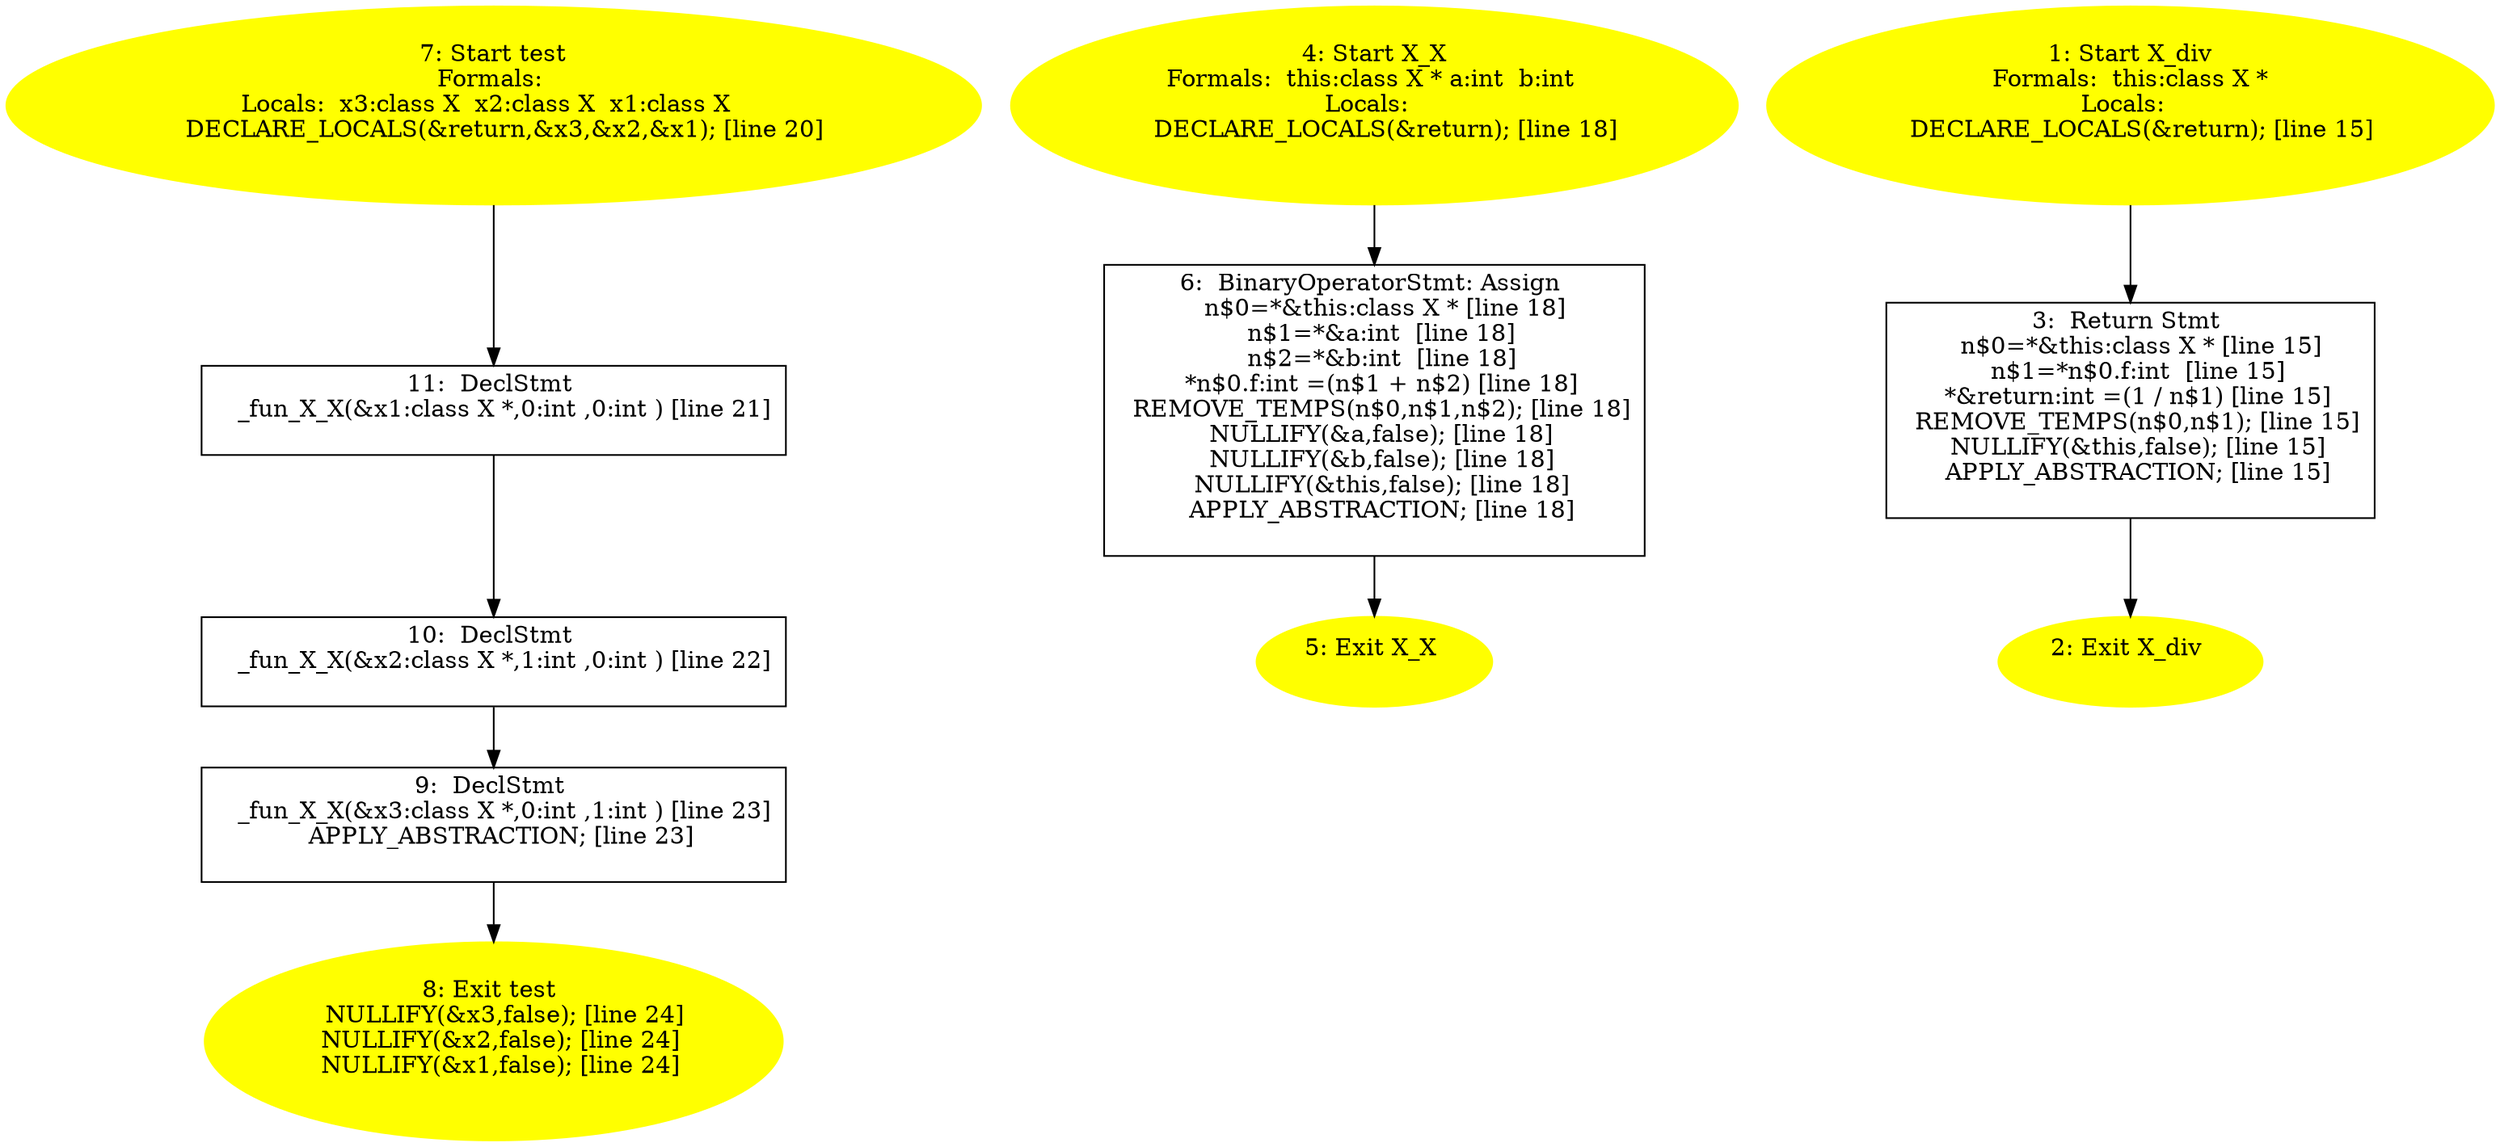 digraph iCFG {
11 [label="11:  DeclStmt \n   _fun_X_X(&x1:class X *,0:int ,0:int ) [line 21]\n " shape="box"]
	

	 11 -> 10 ;
10 [label="10:  DeclStmt \n   _fun_X_X(&x2:class X *,1:int ,0:int ) [line 22]\n " shape="box"]
	

	 10 -> 9 ;
9 [label="9:  DeclStmt \n   _fun_X_X(&x3:class X *,0:int ,1:int ) [line 23]\n  APPLY_ABSTRACTION; [line 23]\n " shape="box"]
	

	 9 -> 8 ;
8 [label="8: Exit test \n   NULLIFY(&x3,false); [line 24]\n  NULLIFY(&x2,false); [line 24]\n  NULLIFY(&x1,false); [line 24]\n " color=yellow style=filled]
	

7 [label="7: Start test\nFormals: \nLocals:  x3:class X  x2:class X  x1:class X  \n   DECLARE_LOCALS(&return,&x3,&x2,&x1); [line 20]\n " color=yellow style=filled]
	

	 7 -> 11 ;
6 [label="6:  BinaryOperatorStmt: Assign \n   n$0=*&this:class X * [line 18]\n  n$1=*&a:int  [line 18]\n  n$2=*&b:int  [line 18]\n  *n$0.f:int =(n$1 + n$2) [line 18]\n  REMOVE_TEMPS(n$0,n$1,n$2); [line 18]\n  NULLIFY(&a,false); [line 18]\n  NULLIFY(&b,false); [line 18]\n  NULLIFY(&this,false); [line 18]\n  APPLY_ABSTRACTION; [line 18]\n " shape="box"]
	

	 6 -> 5 ;
5 [label="5: Exit X_X \n  " color=yellow style=filled]
	

4 [label="4: Start X_X\nFormals:  this:class X * a:int  b:int \nLocals:  \n   DECLARE_LOCALS(&return); [line 18]\n " color=yellow style=filled]
	

	 4 -> 6 ;
3 [label="3:  Return Stmt \n   n$0=*&this:class X * [line 15]\n  n$1=*n$0.f:int  [line 15]\n  *&return:int =(1 / n$1) [line 15]\n  REMOVE_TEMPS(n$0,n$1); [line 15]\n  NULLIFY(&this,false); [line 15]\n  APPLY_ABSTRACTION; [line 15]\n " shape="box"]
	

	 3 -> 2 ;
2 [label="2: Exit X_div \n  " color=yellow style=filled]
	

1 [label="1: Start X_div\nFormals:  this:class X *\nLocals:  \n   DECLARE_LOCALS(&return); [line 15]\n " color=yellow style=filled]
	

	 1 -> 3 ;
}
